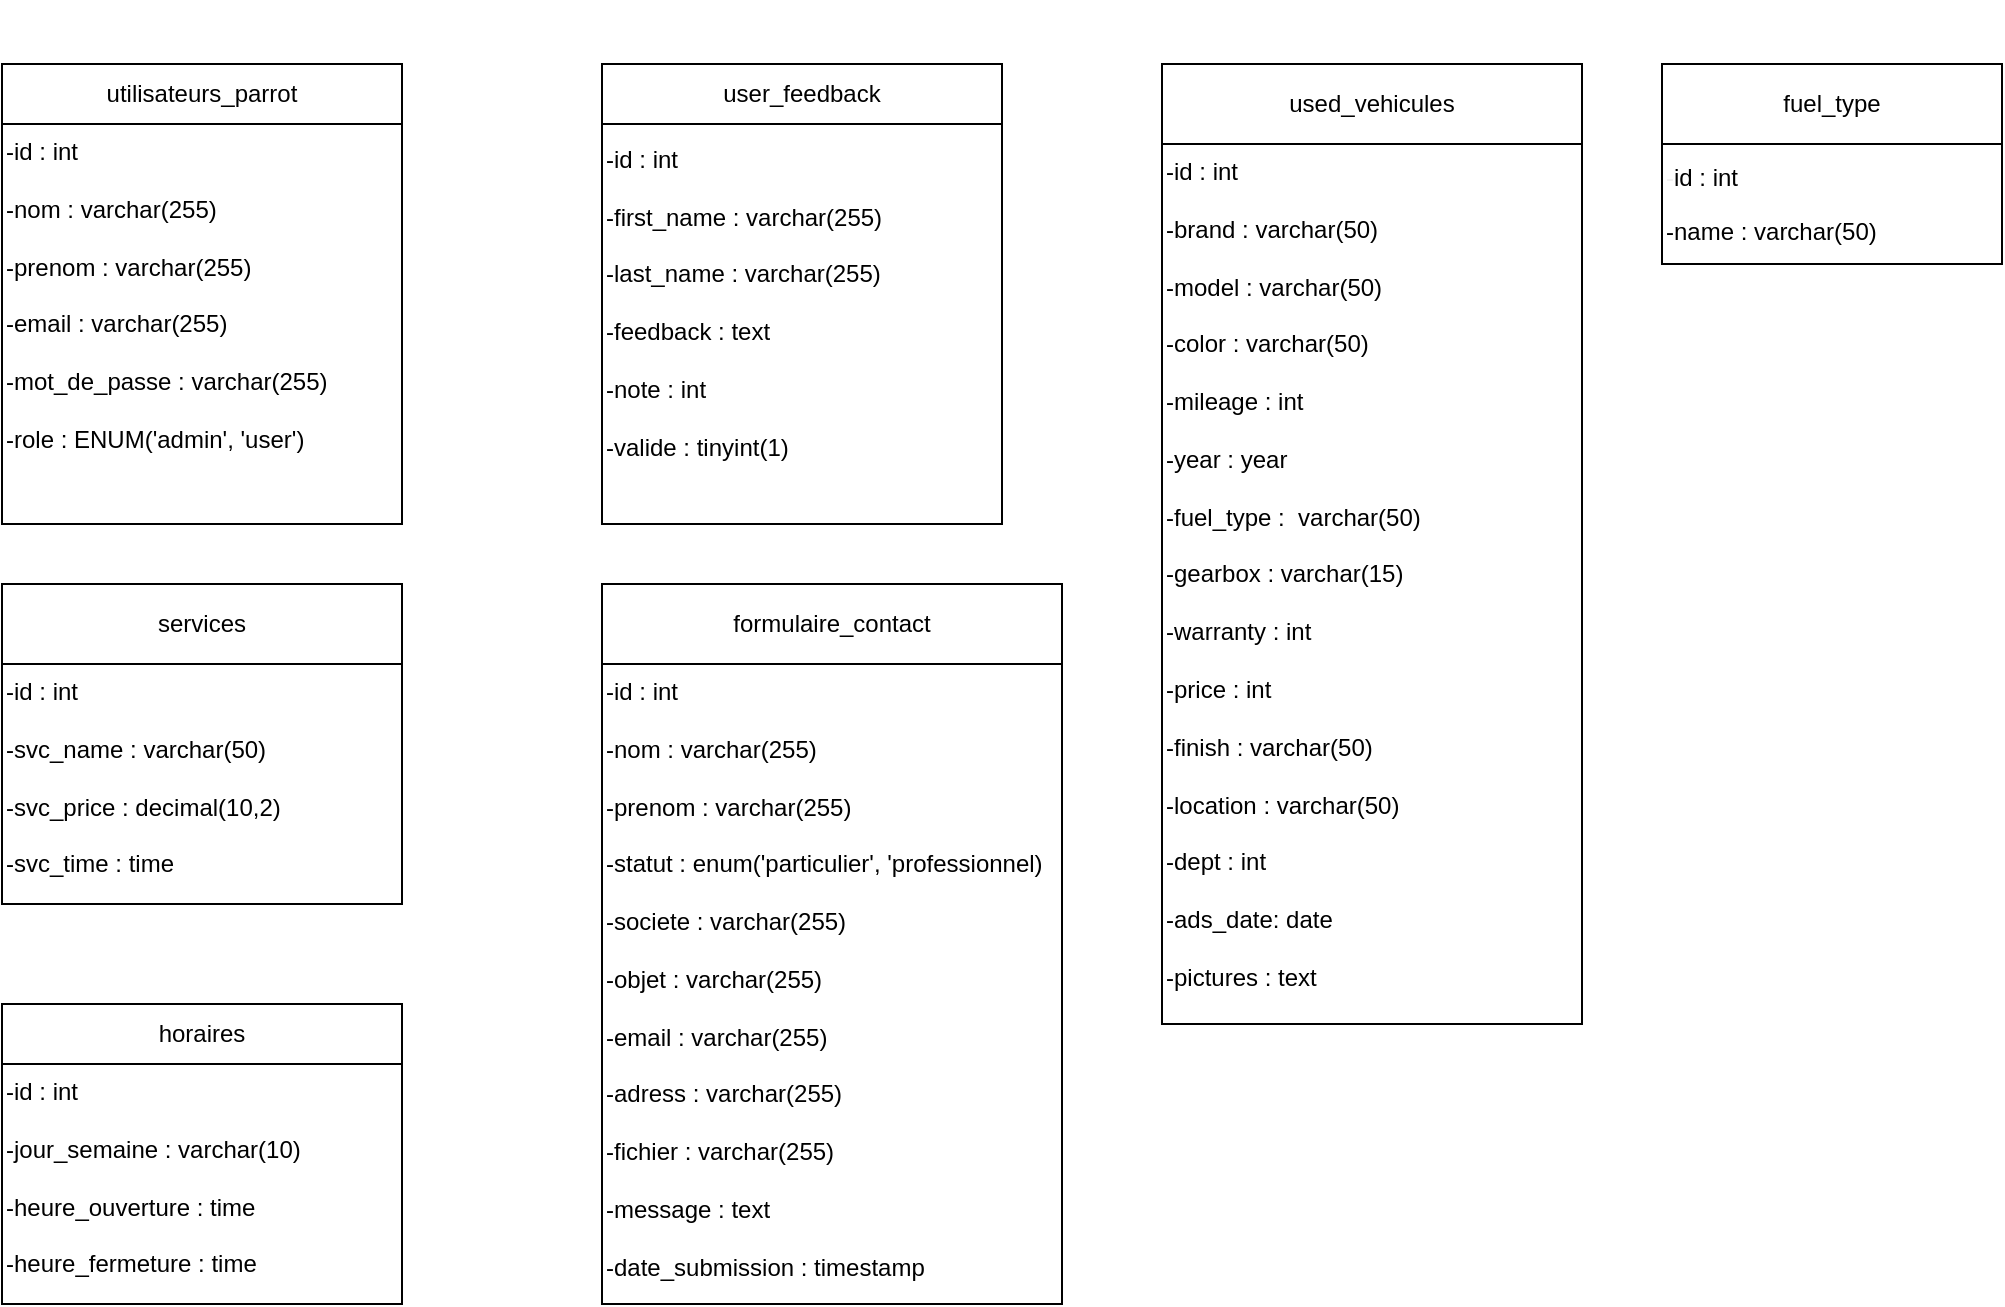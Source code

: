 <mxfile>
    <diagram id="CkaYdKFN-Y4JmhTi5wJ0" name="Page-1">
        <mxGraphModel dx="1772" dy="1003" grid="1" gridSize="10" guides="1" tooltips="1" connect="1" arrows="1" fold="1" page="1" pageScale="1" pageWidth="2339" pageHeight="3300" math="0" shadow="0">
            <root>
                <mxCell id="0"/>
                <mxCell id="1" parent="0"/>
                <mxCell id="2" value="-id : int&lt;br&gt;&lt;br&gt;-nom : varchar(255)&lt;br&gt;&lt;br&gt;-prenom : varchar(255)&lt;br&gt;&lt;br&gt;-email : varchar(255)&lt;br&gt;&lt;br&gt;-mot_de_passe : varchar(255)&lt;br&gt;&lt;br&gt;-role : ENUM('admin', 'user')&amp;nbsp;" style="whiteSpace=wrap;html=1;direction=south;align=left;verticalAlign=top;" parent="1" vertex="1">
                    <mxGeometry x="200" y="70" width="200" height="200" as="geometry"/>
                </mxCell>
                <mxCell id="4" value="utilisateurs_parrot" style="whiteSpace=wrap;html=1;direction=south;" parent="1" vertex="1">
                    <mxGeometry x="200" y="40" width="200" height="30" as="geometry"/>
                </mxCell>
                <mxCell id="7" value="&lt;br&gt;&lt;br&gt;&lt;br&gt;&lt;br&gt;&lt;br&gt;-id : int&lt;br&gt;&lt;br&gt;-first_name : varchar(255)&lt;br&gt;&lt;br&gt;-last_name : varchar(255)&lt;br&gt;&lt;br&gt;-feedback : text&lt;br&gt;&lt;br&gt;-note : int&lt;br&gt;&lt;br&gt;-valide : tinyint(1)&amp;nbsp;&lt;br&gt;&lt;div style=&quot;&quot;&gt;&lt;br&gt;&lt;/div&gt;&amp;nbsp;" style="whiteSpace=wrap;html=1;direction=south;align=left;verticalAlign=bottom;" parent="1" vertex="1">
                    <mxGeometry x="500" y="40" width="200" height="230" as="geometry"/>
                </mxCell>
                <mxCell id="8" value="user_feedback" style="whiteSpace=wrap;html=1;" parent="1" vertex="1">
                    <mxGeometry x="500" y="40" width="200" height="30" as="geometry"/>
                </mxCell>
                <mxCell id="9" value="&lt;div style=&quot;&quot;&gt;&lt;span style=&quot;background-color: initial;&quot;&gt;-id : int&lt;br&gt;&lt;/span&gt;&lt;/div&gt;&lt;br&gt;-jour_semaine : varchar(10)&lt;br&gt;&lt;br&gt;-heure_ouverture : time&lt;br&gt;&lt;br&gt;-heure_fermeture : time" style="whiteSpace=wrap;html=1;align=left;fillColor=default;verticalAlign=top;" parent="1" vertex="1">
                    <mxGeometry x="200" y="540" width="200" height="120" as="geometry"/>
                </mxCell>
                <mxCell id="10" value="horaires" style="whiteSpace=wrap;html=1;" parent="1" vertex="1">
                    <mxGeometry x="200" y="510" width="200" height="30" as="geometry"/>
                </mxCell>
                <mxCell id="11" value="-id : int&lt;br&gt;&lt;br&gt;-svc_name : varchar(50)&lt;br&gt;&lt;br&gt;-svc_price : decimal(10,2)&lt;br&gt;&lt;br&gt;-svc_time : time" style="whiteSpace=wrap;html=1;fillColor=default;verticalAlign=top;align=left;" parent="1" vertex="1">
                    <mxGeometry x="200" y="340" width="200" height="120" as="geometry"/>
                </mxCell>
                <mxCell id="12" value="services" style="whiteSpace=wrap;html=1;fillColor=default;" parent="1" vertex="1">
                    <mxGeometry x="200" y="300" width="200" height="40" as="geometry"/>
                </mxCell>
                <mxCell id="13" value="-id : int&lt;br&gt;&lt;br&gt;-nom : varchar(255)&lt;br&gt;&lt;br&gt;-prenom : varchar(255)&lt;br&gt;&lt;br&gt;-statut : enum('particulier', 'professionnel)&lt;br&gt;&lt;br&gt;-societe : varchar(255)&lt;br&gt;&lt;br&gt;-objet : varchar(255)&lt;br&gt;&lt;br&gt;-email : varchar(255)&lt;br&gt;&lt;br&gt;-adress : varchar(255)&lt;br&gt;&lt;br&gt;-fichier : varchar(255)&lt;br&gt;&lt;br&gt;-message : text&lt;br&gt;&lt;br&gt;-date_submission : timestamp" style="whiteSpace=wrap;html=1;fillColor=default;verticalAlign=top;align=left;" parent="1" vertex="1">
                    <mxGeometry x="500" y="340" width="230" height="320" as="geometry"/>
                </mxCell>
                <mxCell id="14" value="formulaire_contact" style="whiteSpace=wrap;html=1;fillColor=default;" parent="1" vertex="1">
                    <mxGeometry x="500" y="300" width="230" height="40" as="geometry"/>
                </mxCell>
                <mxCell id="15" value="-id : int&lt;br&gt;&lt;br&gt;-brand : varchar(50)&lt;br&gt;&lt;br&gt;-model : varchar(50)&lt;br&gt;&lt;br&gt;-color : varchar(50)&lt;br&gt;&lt;br&gt;-mileage : int&lt;br&gt;&lt;br&gt;-year : year&lt;br&gt;&lt;br&gt;-fuel_type :&amp;nbsp; varchar(50)&lt;br&gt;&lt;br&gt;-gearbox : varchar(15)&lt;br&gt;&lt;br&gt;-warranty : int&lt;br&gt;&lt;br&gt;-price : int&lt;br&gt;&lt;br&gt;-finish : varchar(50)&lt;br&gt;&lt;br&gt;-location : varchar(50)&lt;br&gt;&lt;br&gt;-dept : int&lt;br&gt;&lt;br&gt;-ads_date: date&lt;br&gt;&lt;br&gt;-pictures : text" style="whiteSpace=wrap;html=1;fillColor=default;verticalAlign=top;align=left;" parent="1" vertex="1">
                    <mxGeometry x="780" y="80" width="210" height="440" as="geometry"/>
                </mxCell>
                <mxCell id="16" value="used_vehicules" style="whiteSpace=wrap;html=1;fillColor=default;" parent="1" vertex="1">
                    <mxGeometry x="780" y="40" width="210" height="40" as="geometry"/>
                </mxCell>
                <mxCell id="17" value="fuel_type" style="rounded=0;whiteSpace=wrap;html=1;" parent="1" vertex="1">
                    <mxGeometry x="1030" y="40" width="170" height="40" as="geometry"/>
                </mxCell>
                <mxCell id="19" value="&lt;p style=&quot;line-height: 120%;&quot;&gt;&lt;span style=&quot;color: rgb(240, 240, 240); font-family: Helvetica; font-size: 12px; font-style: normal; font-variant-ligatures: normal; font-variant-caps: normal; font-weight: 400; letter-spacing: normal; orphans: 2; text-indent: 0px; text-transform: none; widows: 2; word-spacing: 0px; -webkit-text-stroke-width: 0px; text-decoration-thickness: initial; text-decoration-style: initial; text-decoration-color: initial; float: none; display: inline !important; background-color: rgb(255, 255, 255);&quot;&gt;-&lt;/span&gt;&lt;span style=&quot;font-family: Helvetica; font-size: 12px; font-style: normal; font-variant-ligatures: normal; font-variant-caps: normal; font-weight: 400; letter-spacing: normal; orphans: 2; text-indent: 0px; text-transform: none; widows: 2; word-spacing: 0px; -webkit-text-stroke-width: 0px; text-decoration-thickness: initial; text-decoration-style: initial; text-decoration-color: initial; float: none; background-color: rgb(255, 255, 255); display: inline !important;&quot;&gt;id : int&lt;/span&gt;&lt;/p&gt;&lt;p style=&quot;line-height: 120%;&quot;&gt;-name : varchar(50)&lt;/p&gt;" style="rounded=0;whiteSpace=wrap;html=1;align=left;" parent="1" vertex="1">
                    <mxGeometry x="1030" y="80" width="170" height="60" as="geometry"/>
                </mxCell>
            </root>
        </mxGraphModel>
    </diagram>
</mxfile>